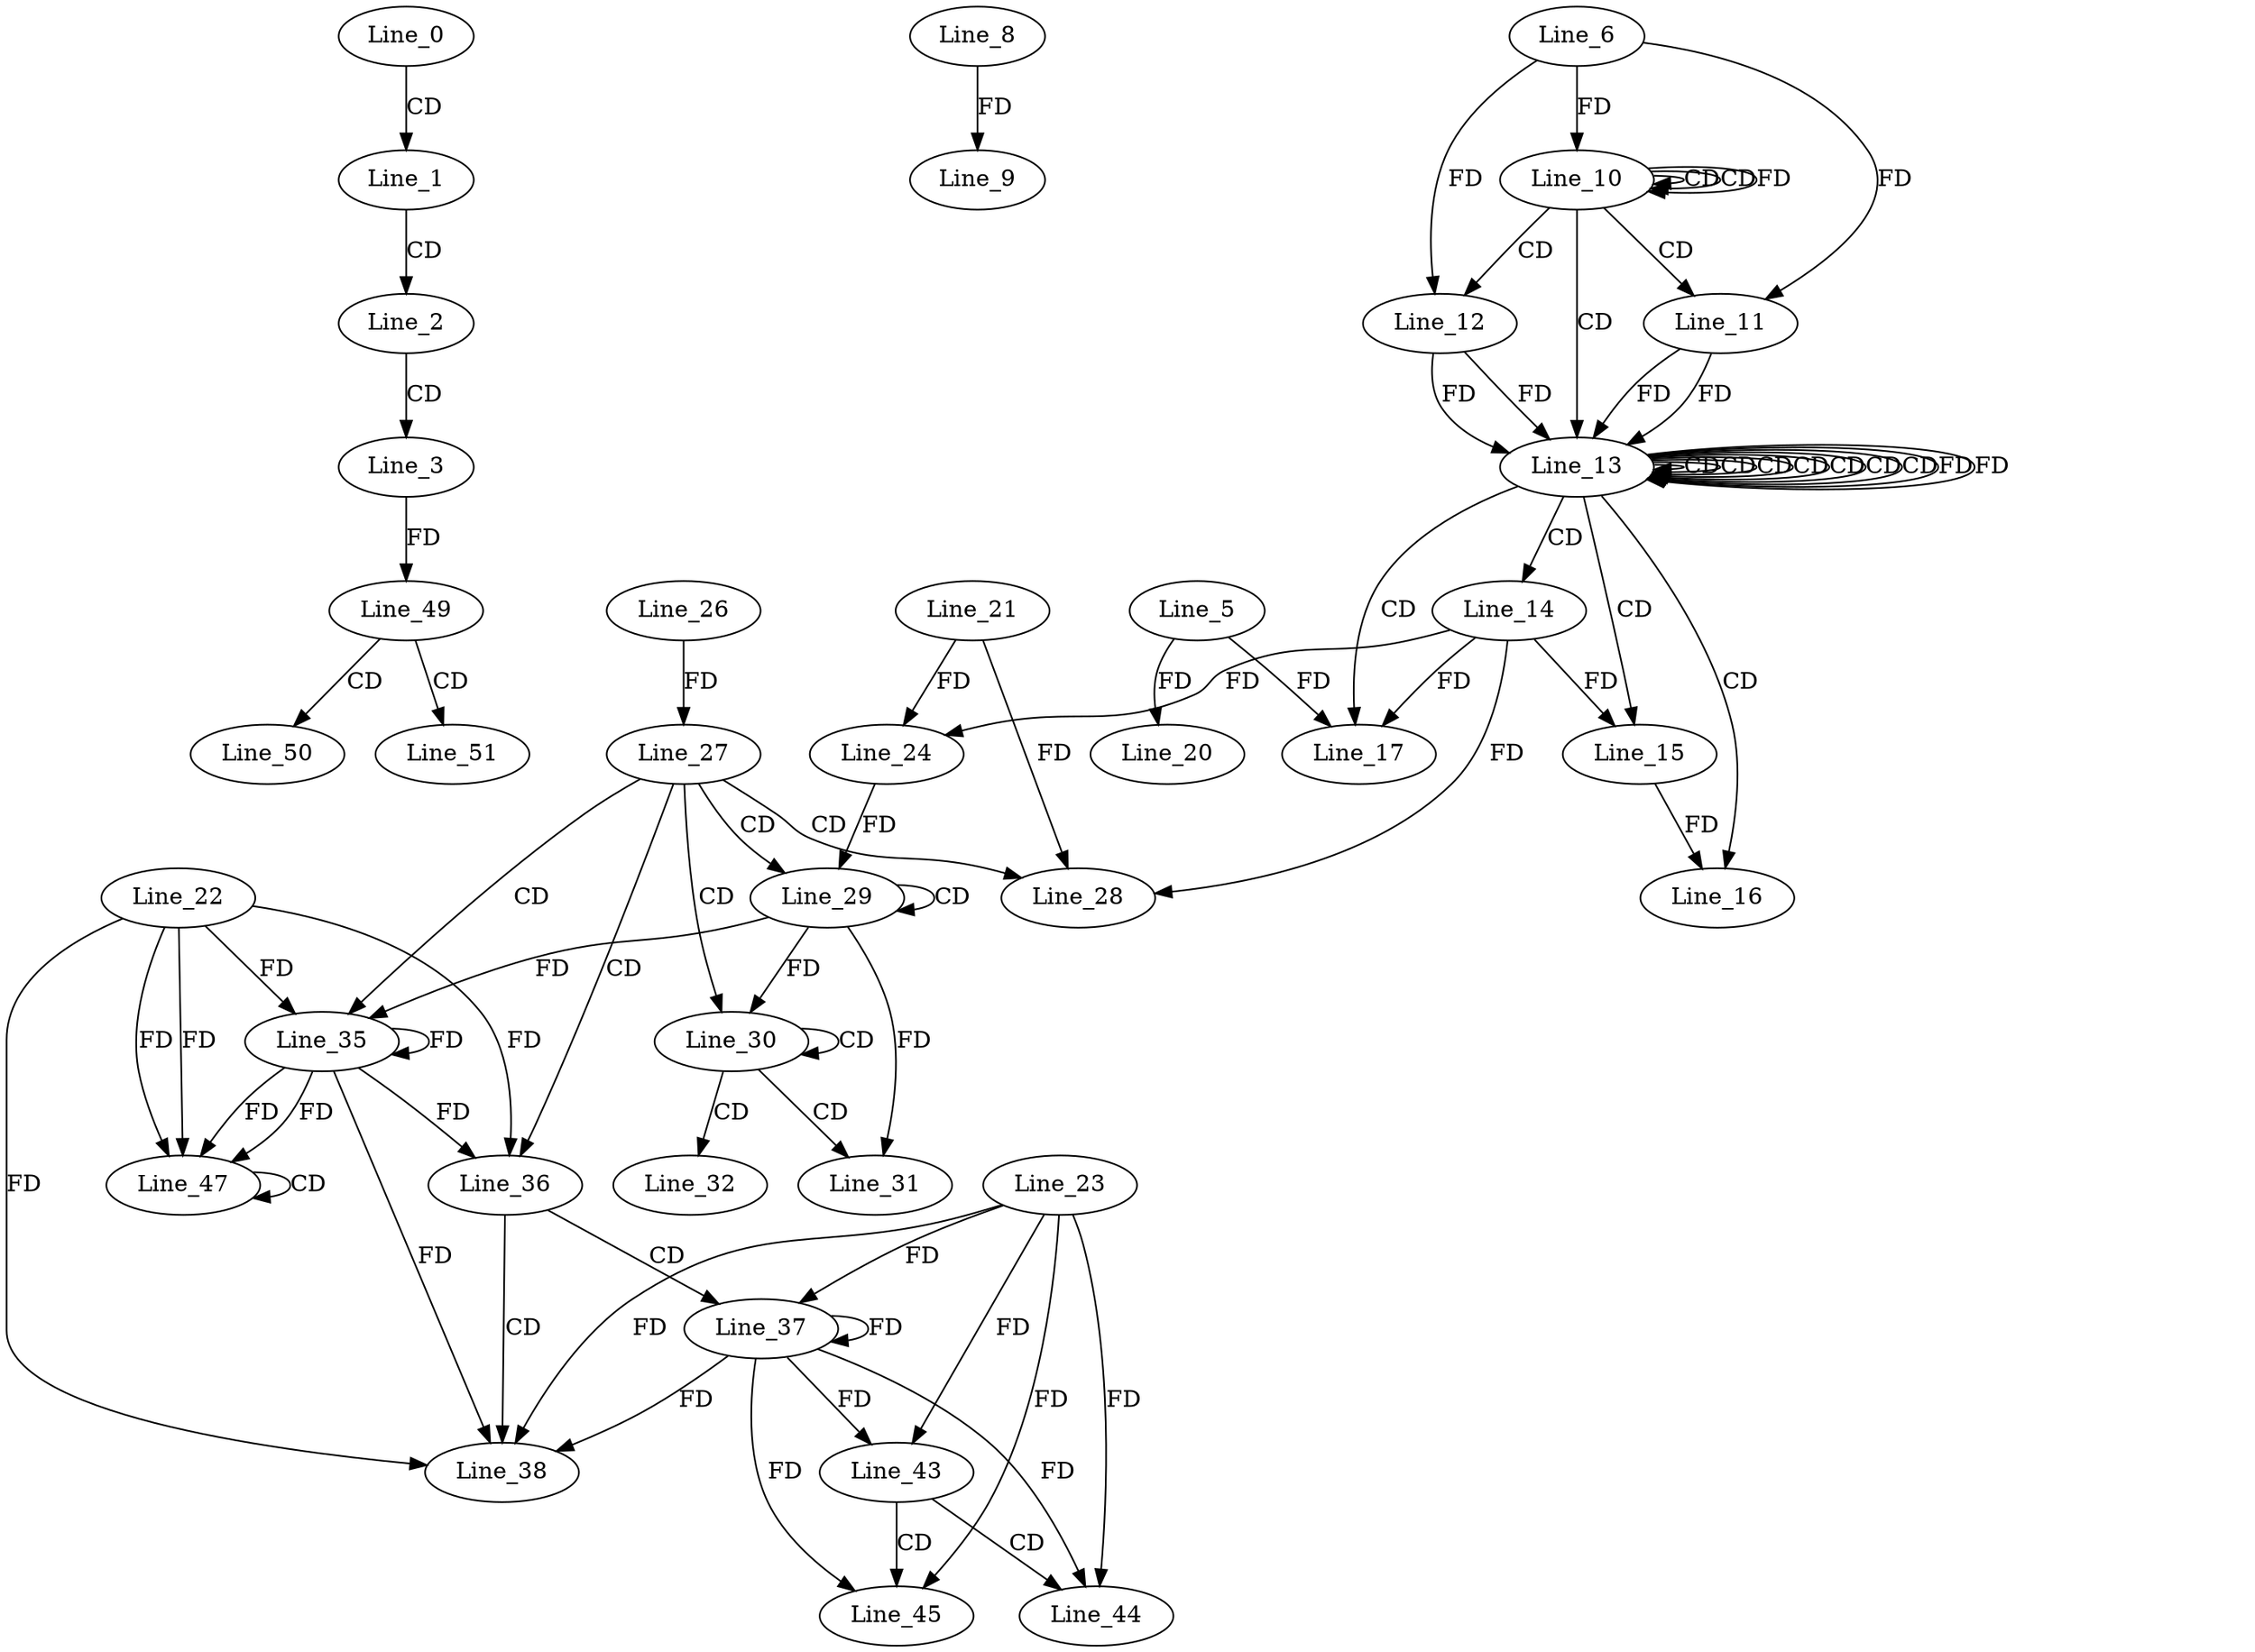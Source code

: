 digraph G {
  Line_0;
  Line_1;
  Line_2;
  Line_3;
  Line_8;
  Line_9;
  Line_10;
  Line_10;
  Line_10;
  Line_6;
  Line_10;
  Line_10;
  Line_11;
  Line_11;
  Line_11;
  Line_12;
  Line_12;
  Line_12;
  Line_13;
  Line_13;
  Line_13;
  Line_13;
  Line_13;
  Line_13;
  Line_13;
  Line_13;
  Line_13;
  Line_13;
  Line_13;
  Line_13;
  Line_13;
  Line_13;
  Line_14;
  Line_15;
  Line_15;
  Line_16;
  Line_16;
  Line_16;
  Line_17;
  Line_5;
  Line_20;
  Line_24;
  Line_21;
  Line_26;
  Line_27;
  Line_27;
  Line_28;
  Line_28;
  Line_29;
  Line_29;
  Line_24;
  Line_30;
  Line_30;
  Line_30;
  Line_30;
  Line_31;
  Line_31;
  Line_32;
  Line_35;
  Line_22;
  Line_35;
  Line_36;
  Line_37;
  Line_23;
  Line_38;
  Line_43;
  Line_44;
  Line_45;
  Line_47;
  Line_47;
  Line_49;
  Line_49;
  Line_50;
  Line_51;
  Line_0 -> Line_1 [ label="CD" ];
  Line_1 -> Line_2 [ label="CD" ];
  Line_2 -> Line_3 [ label="CD" ];
  Line_8 -> Line_9 [ label="FD" ];
  Line_10 -> Line_10 [ label="CD" ];
  Line_10 -> Line_10 [ label="CD" ];
  Line_6 -> Line_10 [ label="FD" ];
  Line_10 -> Line_11 [ label="CD" ];
  Line_6 -> Line_11 [ label="FD" ];
  Line_10 -> Line_12 [ label="CD" ];
  Line_6 -> Line_12 [ label="FD" ];
  Line_10 -> Line_13 [ label="CD" ];
  Line_13 -> Line_13 [ label="CD" ];
  Line_13 -> Line_13 [ label="CD" ];
  Line_11 -> Line_13 [ label="FD" ];
  Line_13 -> Line_13 [ label="CD" ];
  Line_12 -> Line_13 [ label="FD" ];
  Line_13 -> Line_13 [ label="CD" ];
  Line_13 -> Line_13 [ label="CD" ];
  Line_13 -> Line_13 [ label="CD" ];
  Line_12 -> Line_13 [ label="FD" ];
  Line_13 -> Line_13 [ label="CD" ];
  Line_11 -> Line_13 [ label="FD" ];
  Line_13 -> Line_14 [ label="CD" ];
  Line_13 -> Line_15 [ label="CD" ];
  Line_14 -> Line_15 [ label="FD" ];
  Line_13 -> Line_16 [ label="CD" ];
  Line_15 -> Line_16 [ label="FD" ];
  Line_13 -> Line_17 [ label="CD" ];
  Line_5 -> Line_17 [ label="FD" ];
  Line_14 -> Line_17 [ label="FD" ];
  Line_5 -> Line_20 [ label="FD" ];
  Line_14 -> Line_24 [ label="FD" ];
  Line_21 -> Line_24 [ label="FD" ];
  Line_26 -> Line_27 [ label="FD" ];
  Line_27 -> Line_28 [ label="CD" ];
  Line_14 -> Line_28 [ label="FD" ];
  Line_21 -> Line_28 [ label="FD" ];
  Line_27 -> Line_29 [ label="CD" ];
  Line_29 -> Line_29 [ label="CD" ];
  Line_24 -> Line_29 [ label="FD" ];
  Line_27 -> Line_30 [ label="CD" ];
  Line_30 -> Line_30 [ label="CD" ];
  Line_29 -> Line_30 [ label="FD" ];
  Line_30 -> Line_31 [ label="CD" ];
  Line_29 -> Line_31 [ label="FD" ];
  Line_30 -> Line_32 [ label="CD" ];
  Line_27 -> Line_35 [ label="CD" ];
  Line_35 -> Line_35 [ label="FD" ];
  Line_22 -> Line_35 [ label="FD" ];
  Line_29 -> Line_35 [ label="FD" ];
  Line_27 -> Line_36 [ label="CD" ];
  Line_35 -> Line_36 [ label="FD" ];
  Line_22 -> Line_36 [ label="FD" ];
  Line_36 -> Line_37 [ label="CD" ];
  Line_37 -> Line_37 [ label="FD" ];
  Line_23 -> Line_37 [ label="FD" ];
  Line_36 -> Line_38 [ label="CD" ];
  Line_35 -> Line_38 [ label="FD" ];
  Line_22 -> Line_38 [ label="FD" ];
  Line_37 -> Line_38 [ label="FD" ];
  Line_23 -> Line_38 [ label="FD" ];
  Line_37 -> Line_43 [ label="FD" ];
  Line_23 -> Line_43 [ label="FD" ];
  Line_43 -> Line_44 [ label="CD" ];
  Line_37 -> Line_44 [ label="FD" ];
  Line_23 -> Line_44 [ label="FD" ];
  Line_43 -> Line_45 [ label="CD" ];
  Line_37 -> Line_45 [ label="FD" ];
  Line_23 -> Line_45 [ label="FD" ];
  Line_35 -> Line_47 [ label="FD" ];
  Line_22 -> Line_47 [ label="FD" ];
  Line_47 -> Line_47 [ label="CD" ];
  Line_35 -> Line_47 [ label="FD" ];
  Line_22 -> Line_47 [ label="FD" ];
  Line_3 -> Line_49 [ label="FD" ];
  Line_49 -> Line_50 [ label="CD" ];
  Line_49 -> Line_51 [ label="CD" ];
  Line_10 -> Line_10 [ label="FD" ];
  Line_13 -> Line_13 [ label="FD" ];
  Line_13 -> Line_13 [ label="FD" ];
}
